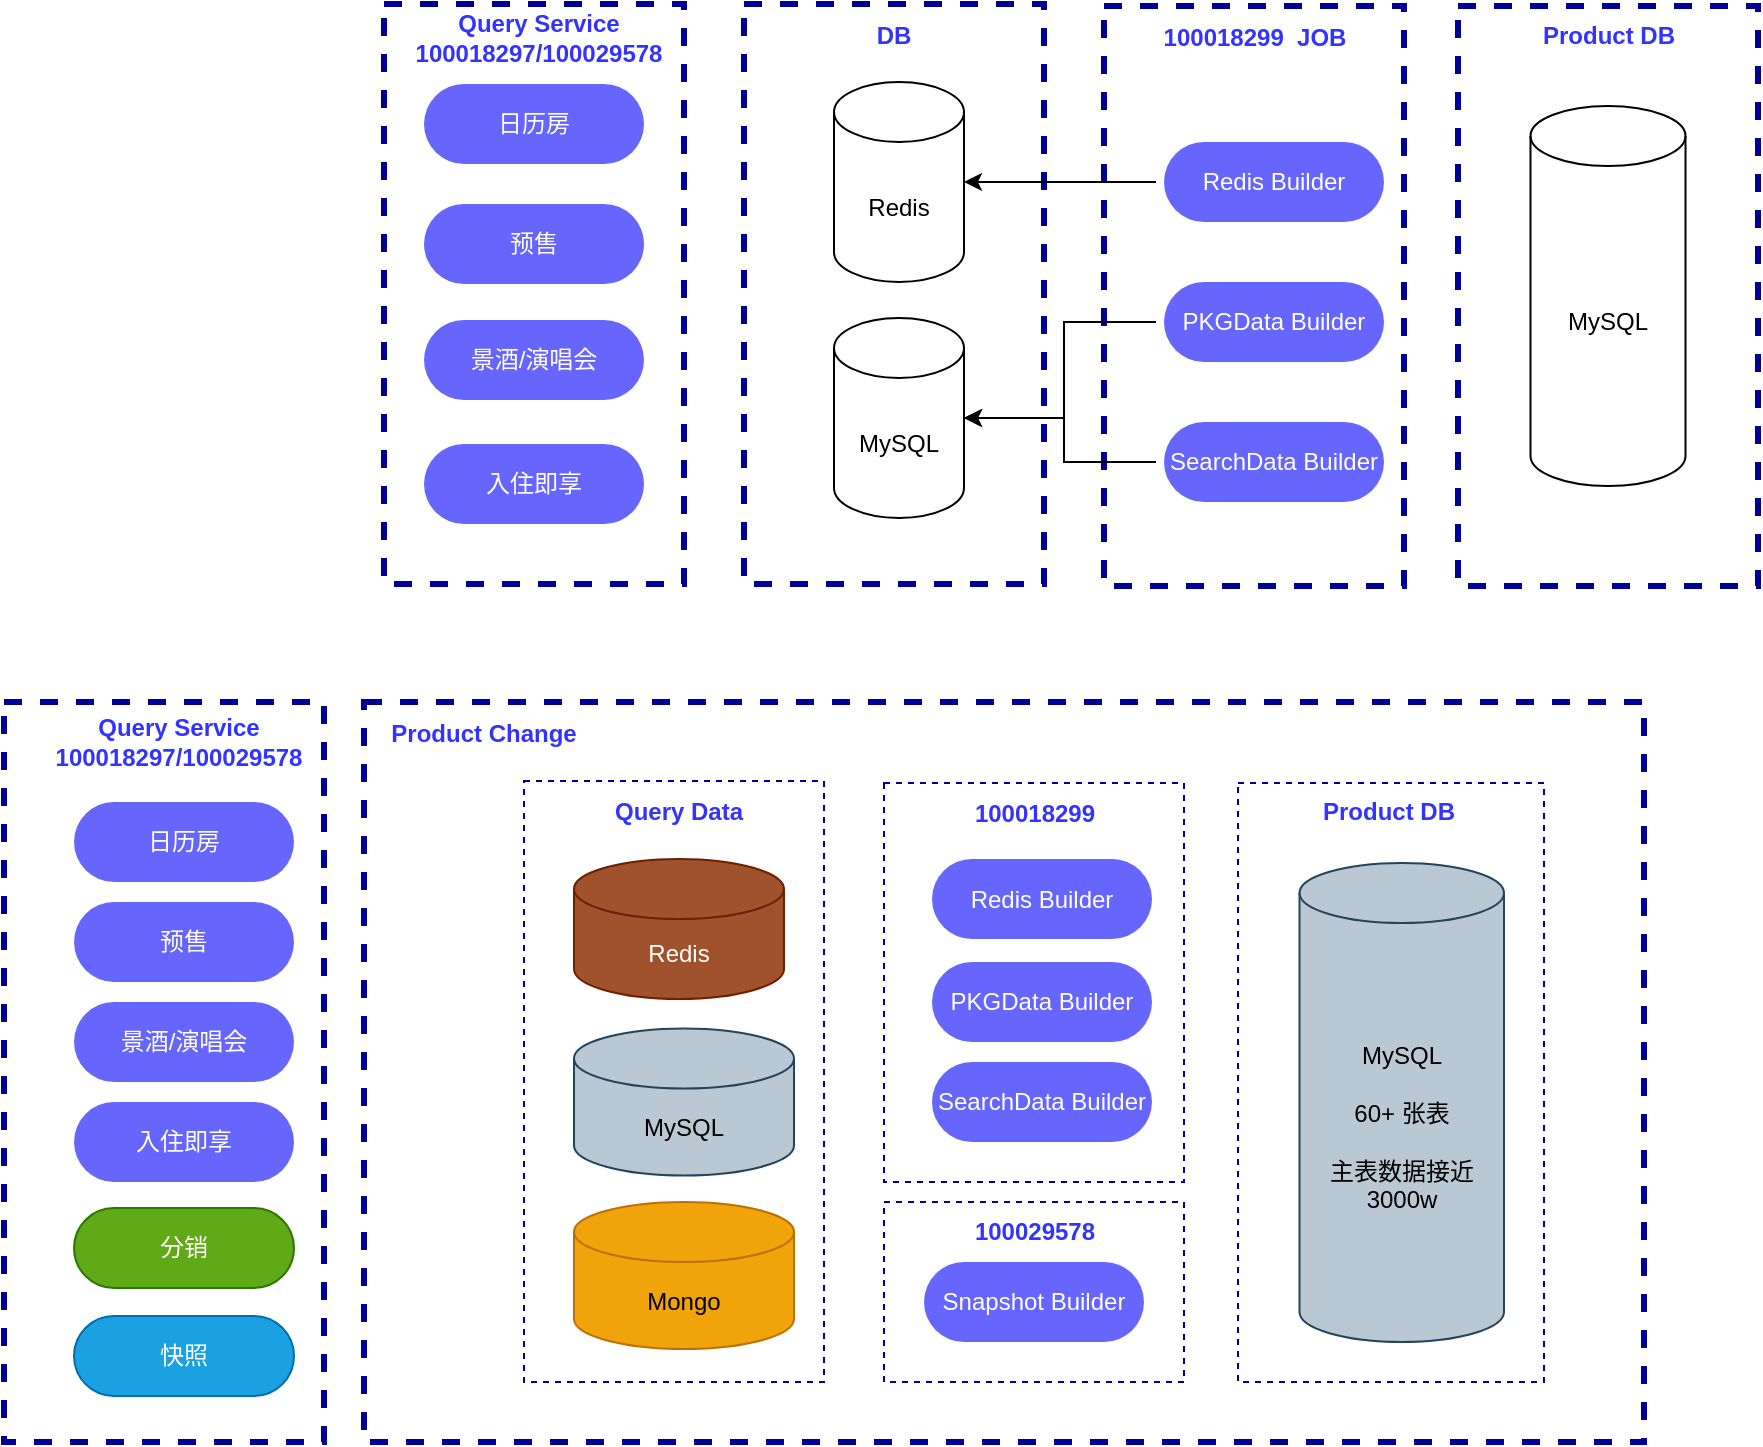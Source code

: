 <mxfile version="24.0.6" type="github">
  <diagram name="第 1 页" id="dySDN7LTNGQ5a6AoeZhF">
    <mxGraphModel dx="1781" dy="622" grid="1" gridSize="10" guides="1" tooltips="1" connect="1" arrows="1" fold="1" page="1" pageScale="1" pageWidth="827" pageHeight="1169" math="0" shadow="0">
      <root>
        <mxCell id="0" />
        <mxCell id="1" parent="0" />
        <mxCell id="hjX2YWG3VUblKt7g7dPy-27" value="" style="rounded=0;whiteSpace=wrap;html=1;fillColor=none;dashed=1;strokeWidth=3;strokeColor=#000099;" vertex="1" parent="1">
          <mxGeometry x="130" y="1060" width="640" height="370" as="geometry" />
        </mxCell>
        <mxCell id="hjX2YWG3VUblKt7g7dPy-1" value="" style="rounded=0;whiteSpace=wrap;html=1;fillColor=none;dashed=1;strokeWidth=3;strokeColor=#000099;" vertex="1" parent="1">
          <mxGeometry x="-50" y="1060" width="160" height="370" as="geometry" />
        </mxCell>
        <mxCell id="hjX2YWG3VUblKt7g7dPy-2" value="&lt;font color=&quot;#ffffff&quot;&gt;日历房&lt;/font&gt;" style="rounded=1;whiteSpace=wrap;html=1;perimeterSpacing=4;fillColor=#6666FF;strokeColor=none;strokeWidth=1;arcSize=50;imageAspect=0;" vertex="1" parent="1">
          <mxGeometry x="-15" y="1110" width="110" height="40" as="geometry" />
        </mxCell>
        <mxCell id="hjX2YWG3VUblKt7g7dPy-4" value="&lt;font color=&quot;#ffffff&quot;&gt;预售&lt;/font&gt;" style="rounded=1;whiteSpace=wrap;html=1;perimeterSpacing=4;fillColor=#6666FF;strokeColor=none;strokeWidth=1;arcSize=50;imageAspect=0;" vertex="1" parent="1">
          <mxGeometry x="-15" y="1160" width="110" height="40" as="geometry" />
        </mxCell>
        <mxCell id="hjX2YWG3VUblKt7g7dPy-5" value="&lt;font color=&quot;#ffffff&quot;&gt;景酒/演唱会&lt;/font&gt;" style="rounded=1;whiteSpace=wrap;html=1;perimeterSpacing=4;fillColor=#6666FF;strokeColor=none;strokeWidth=1;arcSize=50;imageAspect=0;" vertex="1" parent="1">
          <mxGeometry x="-15" y="1210" width="110" height="40" as="geometry" />
        </mxCell>
        <mxCell id="hjX2YWG3VUblKt7g7dPy-6" value="&lt;font color=&quot;#ffffff&quot;&gt;入住即享&lt;/font&gt;" style="rounded=1;whiteSpace=wrap;html=1;perimeterSpacing=4;fillColor=#6666FF;strokeColor=none;strokeWidth=1;arcSize=50;imageAspect=0;" vertex="1" parent="1">
          <mxGeometry x="-15" y="1260" width="110" height="40" as="geometry" />
        </mxCell>
        <mxCell id="hjX2YWG3VUblKt7g7dPy-7" value="Query Service&lt;div&gt;100018297/100029578&lt;/div&gt;" style="text;html=1;align=center;verticalAlign=middle;whiteSpace=wrap;rounded=0;fontStyle=1;fontSize=12;fillColor=none;fontColor=#3333FF;" vertex="1" parent="1">
          <mxGeometry x="-15" y="1065.75" width="105" height="29" as="geometry" />
        </mxCell>
        <mxCell id="hjX2YWG3VUblKt7g7dPy-8" value="" style="rounded=0;whiteSpace=wrap;html=1;fillColor=none;dashed=1;strokeWidth=3;strokeColor=#000099;" vertex="1" parent="1">
          <mxGeometry x="320" y="711" width="150" height="290" as="geometry" />
        </mxCell>
        <mxCell id="hjX2YWG3VUblKt7g7dPy-9" value="Redis" style="shape=cylinder3;whiteSpace=wrap;html=1;boundedLbl=1;backgroundOutline=1;size=15;" vertex="1" parent="1">
          <mxGeometry x="365" y="750" width="65" height="100" as="geometry" />
        </mxCell>
        <mxCell id="hjX2YWG3VUblKt7g7dPy-10" value="DB" style="text;html=1;align=center;verticalAlign=middle;whiteSpace=wrap;rounded=0;fontColor=#3333FF;fontStyle=1;fontSize=12;" vertex="1" parent="1">
          <mxGeometry x="365" y="712" width="60" height="30" as="geometry" />
        </mxCell>
        <mxCell id="hjX2YWG3VUblKt7g7dPy-11" value="" style="rounded=0;whiteSpace=wrap;html=1;fillColor=none;dashed=1;strokeWidth=3;strokeColor=#000099;" vertex="1" parent="1">
          <mxGeometry x="500" y="712" width="150" height="290" as="geometry" />
        </mxCell>
        <mxCell id="hjX2YWG3VUblKt7g7dPy-12" value="100018299&amp;nbsp; JOB" style="text;html=1;align=center;verticalAlign=middle;whiteSpace=wrap;rounded=0;fontColor=#3333FF;fontStyle=1;fontSize=12;fontFamily=Helvetica;" vertex="1" parent="1">
          <mxGeometry x="522.5" y="713" width="105" height="29" as="geometry" />
        </mxCell>
        <mxCell id="hjX2YWG3VUblKt7g7dPy-13" value="&lt;font color=&quot;#ffffff&quot;&gt;PKGData Builder&lt;/font&gt;" style="rounded=1;whiteSpace=wrap;html=1;perimeterSpacing=4;fillColor=#6666FF;strokeColor=none;strokeWidth=1;arcSize=50;imageAspect=0;" vertex="1" parent="1">
          <mxGeometry x="530" y="850" width="110" height="40" as="geometry" />
        </mxCell>
        <mxCell id="hjX2YWG3VUblKt7g7dPy-26" style="edgeStyle=orthogonalEdgeStyle;rounded=0;orthogonalLoop=1;jettySize=auto;html=1;" edge="1" parent="1" source="hjX2YWG3VUblKt7g7dPy-14" target="hjX2YWG3VUblKt7g7dPy-15">
          <mxGeometry relative="1" as="geometry" />
        </mxCell>
        <mxCell id="hjX2YWG3VUblKt7g7dPy-14" value="&lt;font color=&quot;#ffffff&quot;&gt;SearchData Builder&lt;/font&gt;" style="rounded=1;whiteSpace=wrap;html=1;perimeterSpacing=4;fillColor=#6666FF;strokeColor=none;strokeWidth=1;arcSize=50;imageAspect=0;" vertex="1" parent="1">
          <mxGeometry x="530" y="920" width="110" height="40" as="geometry" />
        </mxCell>
        <mxCell id="hjX2YWG3VUblKt7g7dPy-15" value="MySQL" style="shape=cylinder3;whiteSpace=wrap;html=1;boundedLbl=1;backgroundOutline=1;size=15;" vertex="1" parent="1">
          <mxGeometry x="365" y="868" width="65" height="100" as="geometry" />
        </mxCell>
        <mxCell id="hjX2YWG3VUblKt7g7dPy-16" value="&lt;font color=&quot;#ffffff&quot;&gt;Redis Builder&lt;/font&gt;" style="rounded=1;whiteSpace=wrap;html=1;perimeterSpacing=4;fillColor=#6666FF;strokeColor=none;strokeWidth=1;arcSize=50;imageAspect=0;" vertex="1" parent="1">
          <mxGeometry x="530" y="780" width="110" height="40" as="geometry" />
        </mxCell>
        <mxCell id="hjX2YWG3VUblKt7g7dPy-17" style="edgeStyle=orthogonalEdgeStyle;rounded=0;orthogonalLoop=1;jettySize=auto;html=1;entryX=1;entryY=0.5;entryDx=0;entryDy=0;entryPerimeter=0;" edge="1" parent="1" source="hjX2YWG3VUblKt7g7dPy-16" target="hjX2YWG3VUblKt7g7dPy-9">
          <mxGeometry relative="1" as="geometry" />
        </mxCell>
        <mxCell id="hjX2YWG3VUblKt7g7dPy-20" value="" style="rounded=0;whiteSpace=wrap;html=1;fillColor=none;dashed=1;strokeWidth=3;strokeColor=#000099;" vertex="1" parent="1">
          <mxGeometry x="677" y="712" width="150" height="290" as="geometry" />
        </mxCell>
        <mxCell id="hjX2YWG3VUblKt7g7dPy-21" value="MySQL" style="shape=cylinder3;whiteSpace=wrap;html=1;boundedLbl=1;backgroundOutline=1;size=15;" vertex="1" parent="1">
          <mxGeometry x="713.25" y="762" width="77.5" height="190" as="geometry" />
        </mxCell>
        <mxCell id="hjX2YWG3VUblKt7g7dPy-22" value="Product DB" style="text;html=1;align=center;verticalAlign=middle;whiteSpace=wrap;rounded=0;fontColor=#3333FF;fontStyle=1;fontSize=12;" vertex="1" parent="1">
          <mxGeometry x="699.5" y="712" width="105" height="29" as="geometry" />
        </mxCell>
        <mxCell id="hjX2YWG3VUblKt7g7dPy-24" style="edgeStyle=orthogonalEdgeStyle;rounded=0;orthogonalLoop=1;jettySize=auto;html=1;entryX=1;entryY=0.5;entryDx=0;entryDy=0;entryPerimeter=0;" edge="1" parent="1" source="hjX2YWG3VUblKt7g7dPy-13" target="hjX2YWG3VUblKt7g7dPy-15">
          <mxGeometry relative="1" as="geometry" />
        </mxCell>
        <mxCell id="hjX2YWG3VUblKt7g7dPy-28" value="" style="rounded=0;whiteSpace=wrap;html=1;fillColor=none;dashed=1;strokeWidth=1;strokeColor=#000099;" vertex="1" parent="1">
          <mxGeometry x="210" y="1099.5" width="150" height="300.5" as="geometry" />
        </mxCell>
        <mxCell id="hjX2YWG3VUblKt7g7dPy-29" value="Redis" style="shape=cylinder3;whiteSpace=wrap;html=1;boundedLbl=1;backgroundOutline=1;size=15;fillColor=#a0522d;fontColor=#ffffff;strokeColor=#6D1F00;" vertex="1" parent="1">
          <mxGeometry x="235" y="1138.5" width="105" height="70" as="geometry" />
        </mxCell>
        <mxCell id="hjX2YWG3VUblKt7g7dPy-30" value="Query Data" style="text;html=1;align=center;verticalAlign=middle;whiteSpace=wrap;rounded=0;fontColor=#3333FF;fontStyle=1;fontSize=12;" vertex="1" parent="1">
          <mxGeometry x="245" y="1105.25" width="85" height="19.5" as="geometry" />
        </mxCell>
        <mxCell id="hjX2YWG3VUblKt7g7dPy-31" value="" style="rounded=0;whiteSpace=wrap;html=1;fillColor=none;dashed=1;strokeWidth=1;strokeColor=#000099;" vertex="1" parent="1">
          <mxGeometry x="390" y="1100.5" width="150" height="199.5" as="geometry" />
        </mxCell>
        <mxCell id="hjX2YWG3VUblKt7g7dPy-32" value="100018299" style="text;html=1;align=center;verticalAlign=middle;whiteSpace=wrap;rounded=0;fontColor=#3333FF;fontStyle=1;fontSize=12;" vertex="1" parent="1">
          <mxGeometry x="412.5" y="1101.5" width="105" height="29" as="geometry" />
        </mxCell>
        <mxCell id="hjX2YWG3VUblKt7g7dPy-33" value="&lt;font color=&quot;#ffffff&quot;&gt;PKGData Builder&lt;/font&gt;" style="rounded=1;whiteSpace=wrap;html=1;perimeterSpacing=4;fillColor=#6666FF;strokeColor=none;strokeWidth=1;arcSize=50;imageAspect=0;" vertex="1" parent="1">
          <mxGeometry x="414" y="1190" width="110" height="40" as="geometry" />
        </mxCell>
        <mxCell id="hjX2YWG3VUblKt7g7dPy-35" value="&lt;font color=&quot;#ffffff&quot;&gt;SearchData Builder&lt;/font&gt;" style="rounded=1;whiteSpace=wrap;html=1;perimeterSpacing=4;fillColor=#6666FF;strokeColor=none;strokeWidth=1;arcSize=50;imageAspect=0;" vertex="1" parent="1">
          <mxGeometry x="414" y="1240" width="110" height="40" as="geometry" />
        </mxCell>
        <mxCell id="hjX2YWG3VUblKt7g7dPy-36" value="MySQL" style="shape=cylinder3;whiteSpace=wrap;html=1;boundedLbl=1;backgroundOutline=1;size=15;fillColor=#bac8d3;strokeColor=#23445d;" vertex="1" parent="1">
          <mxGeometry x="235" y="1223.25" width="110" height="73.5" as="geometry" />
        </mxCell>
        <mxCell id="hjX2YWG3VUblKt7g7dPy-37" value="&lt;font color=&quot;#ffffff&quot;&gt;Redis Builder&lt;/font&gt;" style="rounded=1;whiteSpace=wrap;html=1;perimeterSpacing=4;fillColor=#6666FF;strokeColor=none;strokeWidth=1;arcSize=50;imageAspect=0;" vertex="1" parent="1">
          <mxGeometry x="414" y="1138.5" width="110" height="40" as="geometry" />
        </mxCell>
        <mxCell id="hjX2YWG3VUblKt7g7dPy-39" value="" style="rounded=0;whiteSpace=wrap;html=1;fillColor=none;dashed=1;strokeWidth=1;strokeColor=#000099;" vertex="1" parent="1">
          <mxGeometry x="567" y="1100.5" width="153" height="299.5" as="geometry" />
        </mxCell>
        <mxCell id="hjX2YWG3VUblKt7g7dPy-40" value="MySQL&lt;div&gt;&lt;br&gt;&lt;div&gt;60+ 张表&lt;/div&gt;&lt;div&gt;&lt;br&gt;&lt;/div&gt;&lt;div&gt;主表数据接近3000w&lt;/div&gt;&lt;/div&gt;" style="shape=cylinder3;whiteSpace=wrap;html=1;boundedLbl=1;backgroundOutline=1;size=15;fillColor=#bac8d3;strokeColor=#23445d;" vertex="1" parent="1">
          <mxGeometry x="597.75" y="1140.5" width="102.25" height="239.5" as="geometry" />
        </mxCell>
        <mxCell id="hjX2YWG3VUblKt7g7dPy-41" value="Product DB" style="text;html=1;align=center;verticalAlign=middle;whiteSpace=wrap;rounded=0;fontColor=#3333FF;fontStyle=1;fontSize=12;" vertex="1" parent="1">
          <mxGeometry x="589.5" y="1100.5" width="105" height="29" as="geometry" />
        </mxCell>
        <mxCell id="hjX2YWG3VUblKt7g7dPy-44" value="Product Change" style="text;html=1;align=center;verticalAlign=middle;whiteSpace=wrap;rounded=0;fontColor=#3333FF;fontStyle=1;fontSize=12;" vertex="1" parent="1">
          <mxGeometry x="110" y="1065.75" width="160" height="19.5" as="geometry" />
        </mxCell>
        <mxCell id="hjX2YWG3VUblKt7g7dPy-45" value="" style="rounded=0;whiteSpace=wrap;html=1;fillColor=none;dashed=1;strokeWidth=1;strokeColor=#000099;" vertex="1" parent="1">
          <mxGeometry x="390" y="1310" width="150" height="90" as="geometry" />
        </mxCell>
        <mxCell id="hjX2YWG3VUblKt7g7dPy-46" value="100029578" style="text;html=1;align=center;verticalAlign=middle;whiteSpace=wrap;rounded=0;fontColor=#3333FF;fontStyle=1;fontSize=12;" vertex="1" parent="1">
          <mxGeometry x="405.5" y="1310" width="119" height="30" as="geometry" />
        </mxCell>
        <mxCell id="hjX2YWG3VUblKt7g7dPy-47" value="&lt;font color=&quot;#ffffff&quot;&gt;Snapshot Builder&lt;/font&gt;" style="rounded=1;whiteSpace=wrap;html=1;perimeterSpacing=4;fillColor=#6666FF;strokeColor=none;strokeWidth=1;arcSize=50;imageAspect=0;" vertex="1" parent="1">
          <mxGeometry x="410" y="1340" width="110" height="40" as="geometry" />
        </mxCell>
        <mxCell id="hjX2YWG3VUblKt7g7dPy-49" value="Mongo" style="shape=cylinder3;whiteSpace=wrap;html=1;boundedLbl=1;backgroundOutline=1;size=15;fillColor=#f0a30a;fontColor=#000000;strokeColor=#BD7000;" vertex="1" parent="1">
          <mxGeometry x="235" y="1310" width="110" height="73.5" as="geometry" />
        </mxCell>
        <mxCell id="hjX2YWG3VUblKt7g7dPy-50" value="" style="rounded=0;whiteSpace=wrap;html=1;fillColor=none;dashed=1;strokeWidth=3;strokeColor=#000099;" vertex="1" parent="1">
          <mxGeometry x="140" y="711" width="150" height="290" as="geometry" />
        </mxCell>
        <mxCell id="hjX2YWG3VUblKt7g7dPy-51" value="&lt;font color=&quot;#ffffff&quot;&gt;日历房&lt;/font&gt;" style="rounded=1;whiteSpace=wrap;html=1;perimeterSpacing=4;fillColor=#6666FF;strokeColor=none;strokeWidth=1;arcSize=50;imageAspect=0;" vertex="1" parent="1">
          <mxGeometry x="160" y="751" width="110" height="40" as="geometry" />
        </mxCell>
        <mxCell id="hjX2YWG3VUblKt7g7dPy-52" value="&lt;font color=&quot;#ffffff&quot;&gt;预售&lt;/font&gt;" style="rounded=1;whiteSpace=wrap;html=1;perimeterSpacing=4;fillColor=#6666FF;strokeColor=none;strokeWidth=1;arcSize=50;imageAspect=0;" vertex="1" parent="1">
          <mxGeometry x="160" y="811" width="110" height="40" as="geometry" />
        </mxCell>
        <mxCell id="hjX2YWG3VUblKt7g7dPy-53" value="&lt;font color=&quot;#ffffff&quot;&gt;景酒/演唱会&lt;/font&gt;" style="rounded=1;whiteSpace=wrap;html=1;perimeterSpacing=4;fillColor=#6666FF;strokeColor=none;strokeWidth=1;arcSize=50;imageAspect=0;" vertex="1" parent="1">
          <mxGeometry x="160" y="869" width="110" height="40" as="geometry" />
        </mxCell>
        <mxCell id="hjX2YWG3VUblKt7g7dPy-54" value="&lt;font color=&quot;#ffffff&quot;&gt;入住即享&lt;/font&gt;" style="rounded=1;whiteSpace=wrap;html=1;perimeterSpacing=4;fillColor=#6666FF;strokeColor=none;strokeWidth=1;arcSize=50;imageAspect=0;" vertex="1" parent="1">
          <mxGeometry x="160" y="931" width="110" height="40" as="geometry" />
        </mxCell>
        <mxCell id="hjX2YWG3VUblKt7g7dPy-55" value="Query Service&lt;div&gt;100018297/100029578&lt;/div&gt;" style="text;html=1;align=center;verticalAlign=middle;whiteSpace=wrap;rounded=0;fontColor=#3333FF;fontStyle=1;fontSize=12;" vertex="1" parent="1">
          <mxGeometry x="165" y="713" width="105" height="29" as="geometry" />
        </mxCell>
        <mxCell id="hjX2YWG3VUblKt7g7dPy-56" value="&lt;font color=&quot;#ffffff&quot;&gt;分销&lt;/font&gt;" style="rounded=1;whiteSpace=wrap;html=1;perimeterSpacing=4;fillColor=#60a917;strokeColor=#2D7600;strokeWidth=1;arcSize=50;imageAspect=0;fontColor=#ffffff;" vertex="1" parent="1">
          <mxGeometry x="-15" y="1313" width="110" height="40" as="geometry" />
        </mxCell>
        <mxCell id="hjX2YWG3VUblKt7g7dPy-57" value="&lt;font color=&quot;#ffffff&quot;&gt;快照&lt;/font&gt;" style="rounded=1;whiteSpace=wrap;html=1;perimeterSpacing=4;fillColor=#1ba1e2;strokeColor=#006EAF;strokeWidth=1;arcSize=50;imageAspect=0;fontColor=#ffffff;" vertex="1" parent="1">
          <mxGeometry x="-15" y="1367" width="110" height="40" as="geometry" />
        </mxCell>
      </root>
    </mxGraphModel>
  </diagram>
</mxfile>
